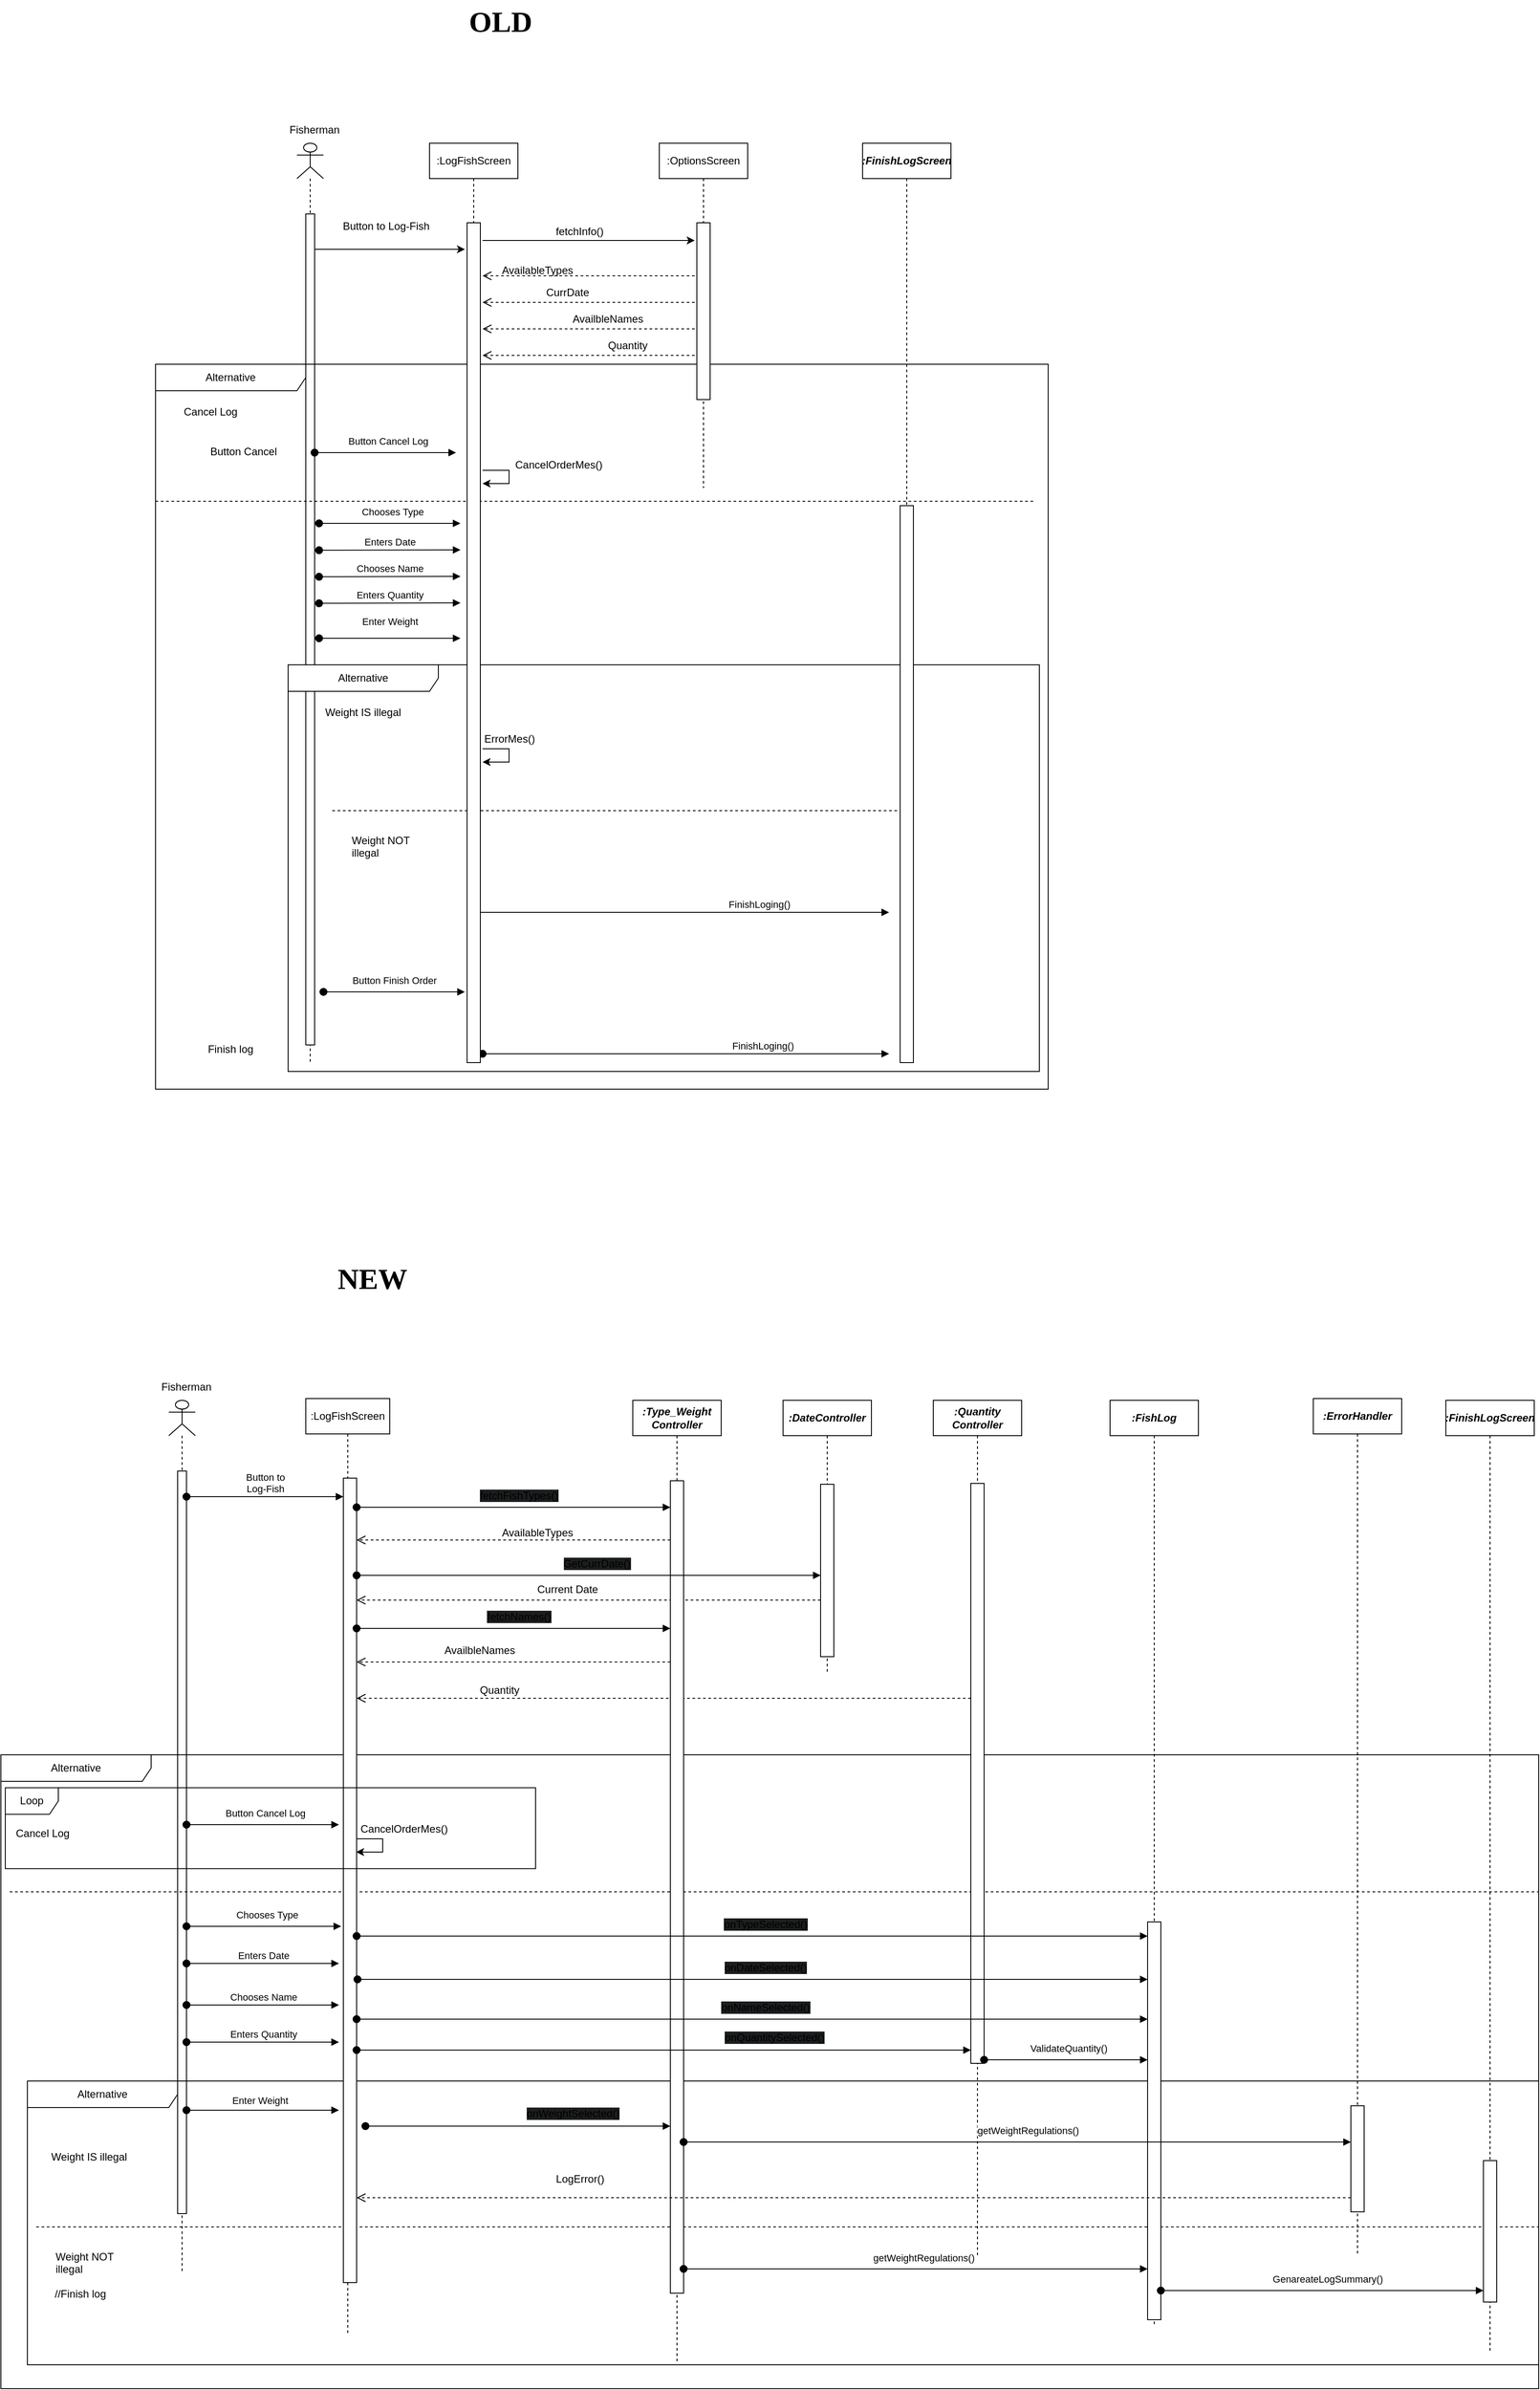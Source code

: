 <mxfile version="26.0.16">
  <diagram name="Page-1" id="4Bkk2IevNBSYOdClPp3w">
    <mxGraphModel dx="1937" dy="1013" grid="1" gridSize="10" guides="1" tooltips="1" connect="1" arrows="1" fold="1" page="1" pageScale="1" pageWidth="850" pageHeight="1100" math="0" shadow="0">
      <root>
        <mxCell id="0" />
        <mxCell id="1" parent="0" />
        <mxCell id="nfJm8B6QRdaJQU-ae0a8-2" value="" style="shape=umlLifeline;perimeter=lifelinePerimeter;whiteSpace=wrap;html=1;container=1;dropTarget=0;collapsible=0;recursiveResize=0;outlineConnect=0;portConstraint=eastwest;newEdgeStyle={&quot;curved&quot;:0,&quot;rounded&quot;:0};participant=umlActor;" parent="1" vertex="1">
          <mxGeometry x="90" y="380" width="30" height="1040" as="geometry" />
        </mxCell>
        <mxCell id="nfJm8B6QRdaJQU-ae0a8-10" value="" style="html=1;points=[[0,0,0,0,5],[0,1,0,0,-5],[1,0,0,0,5],[1,1,0,0,-5]];perimeter=orthogonalPerimeter;outlineConnect=0;targetShapes=umlLifeline;portConstraint=eastwest;newEdgeStyle={&quot;curved&quot;:0,&quot;rounded&quot;:0};" parent="nfJm8B6QRdaJQU-ae0a8-2" vertex="1">
          <mxGeometry x="10" y="80" width="10" height="940" as="geometry" />
        </mxCell>
        <mxCell id="nfJm8B6QRdaJQU-ae0a8-5" value="Fisherman" style="text;html=1;align=center;verticalAlign=middle;whiteSpace=wrap;rounded=0;" parent="1" vertex="1">
          <mxGeometry x="80" y="350" width="60" height="30" as="geometry" />
        </mxCell>
        <mxCell id="nfJm8B6QRdaJQU-ae0a8-11" style="edgeStyle=orthogonalEdgeStyle;rounded=0;orthogonalLoop=1;jettySize=auto;html=1;curved=0;" parent="1" source="nfJm8B6QRdaJQU-ae0a8-10" edge="1">
          <mxGeometry relative="1" as="geometry">
            <mxPoint x="280" y="500" as="targetPoint" />
            <Array as="points">
              <mxPoint x="250" y="500" />
              <mxPoint x="250" y="500" />
            </Array>
          </mxGeometry>
        </mxCell>
        <mxCell id="nfJm8B6QRdaJQU-ae0a8-12" value="Button to Log-Fish" style="text;whiteSpace=wrap;html=1;" parent="1" vertex="1">
          <mxGeometry x="140" y="460" width="110" height="10" as="geometry" />
        </mxCell>
        <mxCell id="nfJm8B6QRdaJQU-ae0a8-13" style="edgeStyle=orthogonalEdgeStyle;rounded=0;orthogonalLoop=1;jettySize=auto;html=1;curved=0;" parent="1" edge="1">
          <mxGeometry relative="1" as="geometry">
            <mxPoint x="300" y="490" as="sourcePoint" />
            <mxPoint x="540" y="490" as="targetPoint" />
            <Array as="points">
              <mxPoint x="430" y="490" />
              <mxPoint x="430" y="490" />
            </Array>
          </mxGeometry>
        </mxCell>
        <mxCell id="nfJm8B6QRdaJQU-ae0a8-14" value="fetchInfo()" style="text;html=1;align=center;verticalAlign=middle;whiteSpace=wrap;rounded=0;" parent="1" vertex="1">
          <mxGeometry x="380" y="465" width="60" height="30" as="geometry" />
        </mxCell>
        <mxCell id="nfJm8B6QRdaJQU-ae0a8-15" value="" style="html=1;verticalAlign=bottom;endArrow=open;dashed=1;endSize=8;curved=0;rounded=0;" parent="1" edge="1">
          <mxGeometry x="0.495" relative="1" as="geometry">
            <mxPoint x="540" y="530" as="sourcePoint" />
            <mxPoint x="300" y="530" as="targetPoint" />
            <mxPoint as="offset" />
          </mxGeometry>
        </mxCell>
        <mxCell id="nfJm8B6QRdaJQU-ae0a8-16" value="AvailableTypes" style="text;whiteSpace=wrap;html=1;" parent="1" vertex="1">
          <mxGeometry x="320" y="510" width="70" height="30" as="geometry" />
        </mxCell>
        <mxCell id="nfJm8B6QRdaJQU-ae0a8-17" value="" style="html=1;verticalAlign=bottom;endArrow=open;dashed=1;endSize=8;curved=0;rounded=0;" parent="1" edge="1">
          <mxGeometry x="0.495" relative="1" as="geometry">
            <mxPoint x="540" y="560" as="sourcePoint" />
            <mxPoint x="300" y="560" as="targetPoint" />
            <mxPoint as="offset" />
          </mxGeometry>
        </mxCell>
        <mxCell id="nfJm8B6QRdaJQU-ae0a8-18" value="" style="html=1;verticalAlign=bottom;endArrow=open;dashed=1;endSize=8;curved=0;rounded=0;" parent="1" edge="1">
          <mxGeometry x="0.495" relative="1" as="geometry">
            <mxPoint x="540" y="590" as="sourcePoint" />
            <mxPoint x="300" y="590" as="targetPoint" />
            <mxPoint as="offset" />
          </mxGeometry>
        </mxCell>
        <mxCell id="nfJm8B6QRdaJQU-ae0a8-19" value="" style="html=1;verticalAlign=bottom;endArrow=open;dashed=1;endSize=8;curved=0;rounded=0;" parent="1" edge="1">
          <mxGeometry x="0.495" relative="1" as="geometry">
            <mxPoint x="540" y="620" as="sourcePoint" />
            <mxPoint x="300" y="620" as="targetPoint" />
            <mxPoint as="offset" />
          </mxGeometry>
        </mxCell>
        <mxCell id="nfJm8B6QRdaJQU-ae0a8-20" value="CurrDate" style="text;whiteSpace=wrap;html=1;" parent="1" vertex="1">
          <mxGeometry x="370" y="535" width="70" height="30" as="geometry" />
        </mxCell>
        <mxCell id="nfJm8B6QRdaJQU-ae0a8-22" value="AvailbleNames" style="text;whiteSpace=wrap;html=1;" parent="1" vertex="1">
          <mxGeometry x="400" y="565" width="80" height="30" as="geometry" />
        </mxCell>
        <mxCell id="nfJm8B6QRdaJQU-ae0a8-23" value="Quantity" style="text;whiteSpace=wrap;html=1;" parent="1" vertex="1">
          <mxGeometry x="440" y="595" width="85" height="25" as="geometry" />
        </mxCell>
        <mxCell id="nfJm8B6QRdaJQU-ae0a8-25" value="Enters Date" style="html=1;verticalAlign=bottom;startArrow=oval;startFill=1;endArrow=block;startSize=8;curved=0;rounded=0;" parent="1" edge="1">
          <mxGeometry width="60" relative="1" as="geometry">
            <mxPoint x="115" y="840.43" as="sourcePoint" />
            <mxPoint x="275" y="840" as="targetPoint" />
          </mxGeometry>
        </mxCell>
        <mxCell id="nfJm8B6QRdaJQU-ae0a8-26" value="Chooses Name" style="html=1;verticalAlign=bottom;startArrow=oval;startFill=1;endArrow=block;startSize=8;curved=0;rounded=0;" parent="1" edge="1">
          <mxGeometry width="60" relative="1" as="geometry">
            <mxPoint x="115" y="870.43" as="sourcePoint" />
            <mxPoint x="275" y="870" as="targetPoint" />
          </mxGeometry>
        </mxCell>
        <mxCell id="nfJm8B6QRdaJQU-ae0a8-27" value="Enters Quantity" style="html=1;verticalAlign=bottom;startArrow=oval;startFill=1;endArrow=block;startSize=8;curved=0;rounded=0;" parent="1" edge="1">
          <mxGeometry width="60" relative="1" as="geometry">
            <mxPoint x="115" y="900.43" as="sourcePoint" />
            <mxPoint x="275" y="900" as="targetPoint" />
          </mxGeometry>
        </mxCell>
        <mxCell id="nfJm8B6QRdaJQU-ae0a8-29" value="Enter Weight" style="html=1;verticalAlign=bottom;startArrow=oval;startFill=1;endArrow=block;startSize=8;curved=0;rounded=0;" parent="1" edge="1">
          <mxGeometry y="10" width="60" relative="1" as="geometry">
            <mxPoint x="115" y="940" as="sourcePoint" />
            <mxPoint x="275" y="940" as="targetPoint" />
            <mxPoint as="offset" />
          </mxGeometry>
        </mxCell>
        <mxCell id="nfJm8B6QRdaJQU-ae0a8-79" value="Alternative" style="shape=umlFrame;whiteSpace=wrap;html=1;pointerEvents=0;recursiveResize=0;container=1;collapsible=0;width=170;" parent="1" vertex="1">
          <mxGeometry x="-70" y="630" width="1010" height="820" as="geometry" />
        </mxCell>
        <mxCell id="nfJm8B6QRdaJQU-ae0a8-80" value="Cancel Log" style="text;html=1;" parent="nfJm8B6QRdaJQU-ae0a8-79" vertex="1">
          <mxGeometry width="100" height="20" relative="1" as="geometry">
            <mxPoint x="30" y="40" as="offset" />
          </mxGeometry>
        </mxCell>
        <mxCell id="nfJm8B6QRdaJQU-ae0a8-82" value="Button Cancel " style="text;whiteSpace=wrap;html=1;" parent="nfJm8B6QRdaJQU-ae0a8-79" vertex="1">
          <mxGeometry x="60" y="85" width="120" height="25" as="geometry" />
        </mxCell>
        <mxCell id="nfJm8B6QRdaJQU-ae0a8-83" value="Finish log" style="text;html=1;align=center;verticalAlign=middle;whiteSpace=wrap;rounded=0;" parent="nfJm8B6QRdaJQU-ae0a8-79" vertex="1">
          <mxGeometry x="50" y="760" width="70" height="30" as="geometry" />
        </mxCell>
        <mxCell id="nfJm8B6QRdaJQU-ae0a8-87" value="CancelOrderMes()" style="text;whiteSpace=wrap;html=1;" parent="nfJm8B6QRdaJQU-ae0a8-79" vertex="1">
          <mxGeometry x="405" y="100" width="90" height="20" as="geometry" />
        </mxCell>
        <mxCell id="nfJm8B6QRdaJQU-ae0a8-104" value="FinishLoging()" style="html=1;verticalAlign=bottom;startArrow=oval;startFill=1;endArrow=block;startSize=8;curved=0;rounded=0;" parent="nfJm8B6QRdaJQU-ae0a8-79" edge="1">
          <mxGeometry x="0.377" width="60" relative="1" as="geometry">
            <mxPoint x="370" y="780" as="sourcePoint" />
            <mxPoint x="830" y="780" as="targetPoint" />
            <mxPoint as="offset" />
          </mxGeometry>
        </mxCell>
        <mxCell id="nfJm8B6QRdaJQU-ae0a8-51" value="Alternative" style="shape=umlFrame;whiteSpace=wrap;html=1;pointerEvents=0;recursiveResize=0;container=1;collapsible=0;width=170;" parent="nfJm8B6QRdaJQU-ae0a8-79" vertex="1">
          <mxGeometry x="150" y="340" width="850" height="460" as="geometry" />
        </mxCell>
        <mxCell id="nfJm8B6QRdaJQU-ae0a8-52" value="Weight IS illegal" style="text;html=1;" parent="nfJm8B6QRdaJQU-ae0a8-51" vertex="1">
          <mxGeometry width="100" height="20" relative="1" as="geometry">
            <mxPoint x="40" y="40" as="offset" />
          </mxGeometry>
        </mxCell>
        <mxCell id="nfJm8B6QRdaJQU-ae0a8-53" value="Weight NOT&lt;br&gt;illegal" style="line;strokeWidth=1;dashed=1;labelPosition=center;verticalLabelPosition=bottom;align=left;verticalAlign=top;spacingLeft=20;spacingTop=15;html=1;whiteSpace=wrap;" parent="nfJm8B6QRdaJQU-ae0a8-51" vertex="1">
          <mxGeometry x="50" y="160" width="640" height="10" as="geometry" />
        </mxCell>
        <mxCell id="nfJm8B6QRdaJQU-ae0a8-75" value="FinishLoging()" style="html=1;verticalAlign=bottom;startArrow=oval;startFill=1;endArrow=block;startSize=8;curved=0;rounded=0;" parent="nfJm8B6QRdaJQU-ae0a8-51" edge="1">
          <mxGeometry x="0.375" width="60" relative="1" as="geometry">
            <mxPoint x="210" y="280" as="sourcePoint" />
            <mxPoint x="680" y="280" as="targetPoint" />
            <mxPoint as="offset" />
          </mxGeometry>
        </mxCell>
        <mxCell id="nfJm8B6QRdaJQU-ae0a8-73" value="ErrorMes()" style="text;whiteSpace=wrap;html=1;" parent="nfJm8B6QRdaJQU-ae0a8-51" vertex="1">
          <mxGeometry x="220" y="70" width="80" height="30" as="geometry" />
        </mxCell>
        <mxCell id="nfJm8B6QRdaJQU-ae0a8-93" style="edgeStyle=orthogonalEdgeStyle;rounded=0;orthogonalLoop=1;jettySize=auto;html=1;curved=0;" parent="nfJm8B6QRdaJQU-ae0a8-51" edge="1">
          <mxGeometry relative="1" as="geometry">
            <mxPoint x="220" y="95" as="sourcePoint" />
            <mxPoint x="220" y="110" as="targetPoint" />
            <Array as="points">
              <mxPoint x="250" y="95" />
              <mxPoint x="250" y="110" />
            </Array>
          </mxGeometry>
        </mxCell>
        <mxCell id="nfJm8B6QRdaJQU-ae0a8-105" value="Button Finish Order" style="html=1;verticalAlign=bottom;startArrow=oval;startFill=1;endArrow=block;startSize=8;curved=0;rounded=0;" parent="nfJm8B6QRdaJQU-ae0a8-51" edge="1">
          <mxGeometry y="5" width="60" relative="1" as="geometry">
            <mxPoint x="40" y="370" as="sourcePoint" />
            <mxPoint x="200" y="370" as="targetPoint" />
            <mxPoint y="1" as="offset" />
          </mxGeometry>
        </mxCell>
        <mxCell id="nfJm8B6QRdaJQU-ae0a8-106" style="edgeStyle=orthogonalEdgeStyle;rounded=0;orthogonalLoop=1;jettySize=auto;html=1;curved=0;" parent="nfJm8B6QRdaJQU-ae0a8-79" edge="1">
          <mxGeometry relative="1" as="geometry">
            <mxPoint x="370" y="120" as="sourcePoint" />
            <mxPoint x="370" y="135" as="targetPoint" />
            <Array as="points">
              <mxPoint x="400" y="120" />
              <mxPoint x="400" y="135" />
            </Array>
          </mxGeometry>
        </mxCell>
        <mxCell id="nfJm8B6QRdaJQU-ae0a8-111" value="Button Cancel Log" style="html=1;verticalAlign=bottom;startArrow=oval;startFill=1;endArrow=block;startSize=8;curved=0;rounded=0;" parent="nfJm8B6QRdaJQU-ae0a8-79" edge="1">
          <mxGeometry x="0.032" y="4" width="60" relative="1" as="geometry">
            <mxPoint x="180" y="100" as="sourcePoint" />
            <mxPoint x="340" y="100" as="targetPoint" />
            <mxPoint as="offset" />
          </mxGeometry>
        </mxCell>
        <mxCell id="nfJm8B6QRdaJQU-ae0a8-81" value="" style="line;strokeWidth=1;dashed=1;labelPosition=center;verticalLabelPosition=bottom;align=left;verticalAlign=top;spacingLeft=20;spacingTop=15;html=1;whiteSpace=wrap;" parent="nfJm8B6QRdaJQU-ae0a8-79" vertex="1">
          <mxGeometry y="150" width="995" height="10" as="geometry" />
        </mxCell>
        <mxCell id="nfJm8B6QRdaJQU-ae0a8-24" value="Chooses Type" style="html=1;verticalAlign=bottom;startArrow=oval;startFill=1;endArrow=block;startSize=8;curved=0;rounded=0;" parent="nfJm8B6QRdaJQU-ae0a8-79" edge="1">
          <mxGeometry x="0.032" y="4" width="60" relative="1" as="geometry">
            <mxPoint x="185" y="180" as="sourcePoint" />
            <mxPoint x="345" y="180" as="targetPoint" />
            <mxPoint as="offset" />
          </mxGeometry>
        </mxCell>
        <mxCell id="nfJm8B6QRdaJQU-ae0a8-94" value="&lt;b&gt;&lt;i&gt;:FinishLogScreen&lt;/i&gt;&lt;/b&gt;" style="shape=umlLifeline;perimeter=lifelinePerimeter;whiteSpace=wrap;html=1;container=1;dropTarget=0;collapsible=0;recursiveResize=0;outlineConnect=0;portConstraint=eastwest;newEdgeStyle={&quot;curved&quot;:0,&quot;rounded&quot;:0};" parent="1" vertex="1">
          <mxGeometry x="730" y="380" width="100" height="1040" as="geometry" />
        </mxCell>
        <mxCell id="nfJm8B6QRdaJQU-ae0a8-95" value="" style="html=1;points=[[0,0,0,0,5],[0,1,0,0,-5],[1,0,0,0,5],[1,1,0,0,-5]];perimeter=orthogonalPerimeter;outlineConnect=0;targetShapes=umlLifeline;portConstraint=eastwest;newEdgeStyle={&quot;curved&quot;:0,&quot;rounded&quot;:0};" parent="nfJm8B6QRdaJQU-ae0a8-94" vertex="1">
          <mxGeometry x="42.5" y="410" width="15" height="630" as="geometry" />
        </mxCell>
        <mxCell id="nfJm8B6QRdaJQU-ae0a8-107" value=":OptionsScreen" style="shape=umlLifeline;perimeter=lifelinePerimeter;whiteSpace=wrap;html=1;container=1;dropTarget=0;collapsible=0;recursiveResize=0;outlineConnect=0;portConstraint=eastwest;newEdgeStyle={&quot;curved&quot;:0,&quot;rounded&quot;:0};" parent="1" vertex="1">
          <mxGeometry x="500" y="380" width="100" height="390" as="geometry" />
        </mxCell>
        <mxCell id="nfJm8B6QRdaJQU-ae0a8-108" value="" style="html=1;points=[[0,0,0,0,5],[0,1,0,0,-5],[1,0,0,0,5],[1,1,0,0,-5]];perimeter=orthogonalPerimeter;outlineConnect=0;targetShapes=umlLifeline;portConstraint=eastwest;newEdgeStyle={&quot;curved&quot;:0,&quot;rounded&quot;:0};" parent="nfJm8B6QRdaJQU-ae0a8-107" vertex="1">
          <mxGeometry x="42.5" y="90" width="15" height="200" as="geometry" />
        </mxCell>
        <mxCell id="nfJm8B6QRdaJQU-ae0a8-109" value=":LogFishScreen" style="shape=umlLifeline;perimeter=lifelinePerimeter;whiteSpace=wrap;html=1;container=1;dropTarget=0;collapsible=0;recursiveResize=0;outlineConnect=0;portConstraint=eastwest;newEdgeStyle={&quot;curved&quot;:0,&quot;rounded&quot;:0};" parent="1" vertex="1">
          <mxGeometry x="240" y="380" width="100" height="1040" as="geometry" />
        </mxCell>
        <mxCell id="nfJm8B6QRdaJQU-ae0a8-110" value="" style="html=1;points=[[0,0,0,0,5],[0,1,0,0,-5],[1,0,0,0,5],[1,1,0,0,-5]];perimeter=orthogonalPerimeter;outlineConnect=0;targetShapes=umlLifeline;portConstraint=eastwest;newEdgeStyle={&quot;curved&quot;:0,&quot;rounded&quot;:0};" parent="nfJm8B6QRdaJQU-ae0a8-109" vertex="1">
          <mxGeometry x="42.5" y="90" width="15" height="950" as="geometry" />
        </mxCell>
        <mxCell id="iU0yQNWbqmfAqWznGhci-2" value="&lt;b&gt;&lt;font style=&quot;font-size: 33px;&quot; face=&quot;Verdana&quot;&gt;OLD&lt;/font&gt;&lt;/b&gt;" style="text;html=1;align=center;verticalAlign=middle;resizable=0;points=[];autosize=1;strokeColor=none;fillColor=none;" vertex="1" parent="1">
          <mxGeometry x="270" y="218" width="100" height="50" as="geometry" />
        </mxCell>
        <mxCell id="iU0yQNWbqmfAqWznGhci-3" value="" style="shape=umlLifeline;perimeter=lifelinePerimeter;whiteSpace=wrap;html=1;container=1;dropTarget=0;collapsible=0;recursiveResize=0;outlineConnect=0;portConstraint=eastwest;newEdgeStyle={&quot;curved&quot;:0,&quot;rounded&quot;:0};participant=umlActor;" vertex="1" parent="1">
          <mxGeometry x="-55" y="1802" width="30" height="988" as="geometry" />
        </mxCell>
        <mxCell id="iU0yQNWbqmfAqWznGhci-4" value="" style="html=1;points=[[0,0,0,0,5],[0,1,0,0,-5],[1,0,0,0,5],[1,1,0,0,-5]];perimeter=orthogonalPerimeter;outlineConnect=0;targetShapes=umlLifeline;portConstraint=eastwest;newEdgeStyle={&quot;curved&quot;:0,&quot;rounded&quot;:0};" vertex="1" parent="iU0yQNWbqmfAqWznGhci-3">
          <mxGeometry x="10" y="80" width="10" height="840" as="geometry" />
        </mxCell>
        <mxCell id="iU0yQNWbqmfAqWznGhci-5" value="Fisherman" style="text;html=1;align=center;verticalAlign=middle;whiteSpace=wrap;rounded=0;" vertex="1" parent="1">
          <mxGeometry x="-65" y="1772" width="60" height="30" as="geometry" />
        </mxCell>
        <mxCell id="iU0yQNWbqmfAqWznGhci-10" value="" style="html=1;verticalAlign=bottom;endArrow=open;dashed=1;endSize=8;curved=0;rounded=0;" edge="1" parent="1" target="iU0yQNWbqmfAqWznGhci-44">
          <mxGeometry x="0.495" relative="1" as="geometry">
            <mxPoint x="512.5" y="1960" as="sourcePoint" />
            <mxPoint x="155" y="1960" as="targetPoint" />
            <mxPoint as="offset" />
          </mxGeometry>
        </mxCell>
        <mxCell id="iU0yQNWbqmfAqWznGhci-11" value="AvailableTypes" style="text;whiteSpace=wrap;html=1;" vertex="1" parent="1">
          <mxGeometry x="320" y="1938" width="70" height="30" as="geometry" />
        </mxCell>
        <mxCell id="iU0yQNWbqmfAqWznGhci-12" value="" style="html=1;verticalAlign=bottom;endArrow=open;dashed=1;endSize=8;curved=0;rounded=0;" edge="1" parent="1" target="iU0yQNWbqmfAqWznGhci-44">
          <mxGeometry x="0.495" relative="1" as="geometry">
            <mxPoint x="682.5" y="2028.0" as="sourcePoint" />
            <mxPoint x="152.5" y="2028.0" as="targetPoint" />
            <mxPoint as="offset" />
          </mxGeometry>
        </mxCell>
        <mxCell id="iU0yQNWbqmfAqWznGhci-13" value="" style="html=1;verticalAlign=bottom;endArrow=open;dashed=1;endSize=8;curved=0;rounded=0;" edge="1" parent="1">
          <mxGeometry x="0.495" relative="1" as="geometry">
            <mxPoint x="512.5" y="2098" as="sourcePoint" />
            <mxPoint x="157.5" y="2098" as="targetPoint" />
            <mxPoint as="offset" />
          </mxGeometry>
        </mxCell>
        <mxCell id="iU0yQNWbqmfAqWznGhci-14" value="" style="html=1;verticalAlign=bottom;endArrow=open;dashed=1;endSize=8;curved=0;rounded=0;" edge="1" parent="1">
          <mxGeometry x="0.495" relative="1" as="geometry">
            <mxPoint x="852.5" y="2139" as="sourcePoint" />
            <mxPoint x="157.5" y="2139" as="targetPoint" />
            <mxPoint as="offset" />
          </mxGeometry>
        </mxCell>
        <mxCell id="iU0yQNWbqmfAqWznGhci-15" value="Current Date" style="text;whiteSpace=wrap;html=1;" vertex="1" parent="1">
          <mxGeometry x="360" y="2002" width="80" height="20" as="geometry" />
        </mxCell>
        <mxCell id="iU0yQNWbqmfAqWznGhci-16" value="AvailbleNames" style="text;whiteSpace=wrap;html=1;" vertex="1" parent="1">
          <mxGeometry x="255" y="2071" width="80" height="30" as="geometry" />
        </mxCell>
        <mxCell id="iU0yQNWbqmfAqWznGhci-17" value="Quantity" style="text;whiteSpace=wrap;html=1;" vertex="1" parent="1">
          <mxGeometry x="295" y="2116" width="85" height="25" as="geometry" />
        </mxCell>
        <mxCell id="iU0yQNWbqmfAqWznGhci-18" value="Enters Date" style="html=1;verticalAlign=bottom;startArrow=oval;startFill=1;endArrow=block;startSize=8;curved=0;rounded=0;" edge="1" parent="1">
          <mxGeometry width="60" relative="1" as="geometry">
            <mxPoint x="-35" y="2439" as="sourcePoint" />
            <mxPoint x="137.5" y="2439" as="targetPoint" />
          </mxGeometry>
        </mxCell>
        <mxCell id="iU0yQNWbqmfAqWznGhci-19" value="Chooses Name" style="html=1;verticalAlign=bottom;startArrow=oval;startFill=1;endArrow=block;startSize=8;curved=0;rounded=0;" edge="1" parent="1">
          <mxGeometry width="60" relative="1" as="geometry">
            <mxPoint x="-35" y="2486" as="sourcePoint" />
            <mxPoint x="137.5" y="2486" as="targetPoint" />
          </mxGeometry>
        </mxCell>
        <mxCell id="iU0yQNWbqmfAqWznGhci-20" value="Enters Quantity" style="html=1;verticalAlign=bottom;startArrow=oval;startFill=1;endArrow=block;startSize=8;curved=0;rounded=0;" edge="1" parent="1">
          <mxGeometry width="60" relative="1" as="geometry">
            <mxPoint x="-35" y="2528" as="sourcePoint" />
            <mxPoint x="137.5" y="2528" as="targetPoint" />
          </mxGeometry>
        </mxCell>
        <mxCell id="iU0yQNWbqmfAqWznGhci-21" value="Enter Weight" style="html=1;verticalAlign=bottom;startArrow=oval;startFill=1;endArrow=block;startSize=8;curved=0;rounded=0;" edge="1" parent="1">
          <mxGeometry x="-0.045" y="2" width="60" relative="1" as="geometry">
            <mxPoint x="-35" y="2605" as="sourcePoint" />
            <mxPoint x="137.5" y="2605" as="targetPoint" />
            <mxPoint as="offset" />
          </mxGeometry>
        </mxCell>
        <mxCell id="iU0yQNWbqmfAqWznGhci-22" value="Alternative" style="shape=umlFrame;whiteSpace=wrap;html=1;pointerEvents=0;recursiveResize=0;container=1;collapsible=0;width=170;" vertex="1" parent="1">
          <mxGeometry x="-245" y="2203" width="1740" height="717" as="geometry" />
        </mxCell>
        <mxCell id="iU0yQNWbqmfAqWznGhci-23" value="Cancel Log" style="text;html=1;" vertex="1" parent="iU0yQNWbqmfAqWznGhci-22">
          <mxGeometry width="100" height="20" relative="1" as="geometry">
            <mxPoint x="15" y="75" as="offset" />
          </mxGeometry>
        </mxCell>
        <mxCell id="iU0yQNWbqmfAqWznGhci-26" value="CancelOrderMes()" style="text;whiteSpace=wrap;html=1;" vertex="1" parent="iU0yQNWbqmfAqWznGhci-22">
          <mxGeometry x="405" y="70" width="90" height="20" as="geometry" />
        </mxCell>
        <mxCell id="iU0yQNWbqmfAqWznGhci-28" value="Alternative" style="shape=umlFrame;whiteSpace=wrap;html=1;pointerEvents=0;recursiveResize=0;container=1;collapsible=0;width=170;" vertex="1" parent="iU0yQNWbqmfAqWznGhci-22">
          <mxGeometry x="30" y="369" width="1710" height="321" as="geometry" />
        </mxCell>
        <mxCell id="iU0yQNWbqmfAqWznGhci-29" value="Weight IS illegal" style="text;html=1;" vertex="1" parent="iU0yQNWbqmfAqWznGhci-28">
          <mxGeometry width="100" height="20" relative="1" as="geometry">
            <mxPoint x="25" y="72" as="offset" />
          </mxGeometry>
        </mxCell>
        <mxCell id="iU0yQNWbqmfAqWznGhci-30" value="Weight NOT&lt;br&gt;illegal" style="line;strokeWidth=1;dashed=1;labelPosition=center;verticalLabelPosition=bottom;align=left;verticalAlign=top;spacingLeft=20;spacingTop=15;html=1;whiteSpace=wrap;" vertex="1" parent="iU0yQNWbqmfAqWznGhci-28">
          <mxGeometry x="10" y="160" width="1700" height="10" as="geometry" />
        </mxCell>
        <mxCell id="iU0yQNWbqmfAqWznGhci-25" value="&lt;br&gt;//Finish log" style="text;html=1;align=center;verticalAlign=middle;whiteSpace=wrap;rounded=0;" vertex="1" parent="iU0yQNWbqmfAqWznGhci-28">
          <mxGeometry x="25" y="218" width="70" height="30" as="geometry" />
        </mxCell>
        <mxCell id="iU0yQNWbqmfAqWznGhci-35" style="edgeStyle=orthogonalEdgeStyle;rounded=0;orthogonalLoop=1;jettySize=auto;html=1;curved=0;" edge="1" parent="iU0yQNWbqmfAqWznGhci-22">
          <mxGeometry relative="1" as="geometry">
            <mxPoint x="402" y="95" as="sourcePoint" />
            <mxPoint x="402" y="110" as="targetPoint" />
            <Array as="points">
              <mxPoint x="432" y="95" />
              <mxPoint x="432" y="110" />
            </Array>
          </mxGeometry>
        </mxCell>
        <mxCell id="iU0yQNWbqmfAqWznGhci-37" value="" style="line;strokeWidth=1;dashed=1;labelPosition=center;verticalLabelPosition=bottom;align=left;verticalAlign=top;spacingLeft=20;spacingTop=15;html=1;whiteSpace=wrap;" vertex="1" parent="iU0yQNWbqmfAqWznGhci-22">
          <mxGeometry x="10" y="150" width="1730" height="10" as="geometry" />
        </mxCell>
        <mxCell id="iU0yQNWbqmfAqWznGhci-39" value="&lt;b&gt;&lt;i&gt;:FinishLogScreen&lt;/i&gt;&lt;/b&gt;" style="shape=umlLifeline;perimeter=lifelinePerimeter;whiteSpace=wrap;html=1;container=1;dropTarget=0;collapsible=0;recursiveResize=0;outlineConnect=0;portConstraint=eastwest;newEdgeStyle={&quot;curved&quot;:0,&quot;rounded&quot;:0};" vertex="1" parent="1">
          <mxGeometry x="1390" y="1802" width="100" height="1078" as="geometry" />
        </mxCell>
        <mxCell id="iU0yQNWbqmfAqWznGhci-40" value="" style="html=1;points=[[0,0,0,0,5],[0,1,0,0,-5],[1,0,0,0,5],[1,1,0,0,-5]];perimeter=orthogonalPerimeter;outlineConnect=0;targetShapes=umlLifeline;portConstraint=eastwest;newEdgeStyle={&quot;curved&quot;:0,&quot;rounded&quot;:0};" vertex="1" parent="iU0yQNWbqmfAqWznGhci-39">
          <mxGeometry x="42.5" y="860" width="15" height="160" as="geometry" />
        </mxCell>
        <mxCell id="iU0yQNWbqmfAqWznGhci-43" value=":LogFishScreen" style="shape=umlLifeline;perimeter=lifelinePerimeter;whiteSpace=wrap;html=1;container=1;dropTarget=0;collapsible=0;recursiveResize=0;outlineConnect=0;portConstraint=eastwest;newEdgeStyle={&quot;curved&quot;:0,&quot;rounded&quot;:0};" vertex="1" parent="1">
          <mxGeometry x="100" y="1800" width="95" height="1060" as="geometry" />
        </mxCell>
        <mxCell id="iU0yQNWbqmfAqWznGhci-44" value="" style="html=1;points=[[0,0,0,0,5],[0,1,0,0,-5],[1,0,0,0,5],[1,1,0,0,-5]];perimeter=orthogonalPerimeter;outlineConnect=0;targetShapes=umlLifeline;portConstraint=eastwest;newEdgeStyle={&quot;curved&quot;:0,&quot;rounded&quot;:0};" vertex="1" parent="iU0yQNWbqmfAqWznGhci-43">
          <mxGeometry x="42.5" y="90" width="15" height="910" as="geometry" />
        </mxCell>
        <mxCell id="iU0yQNWbqmfAqWznGhci-45" value="&lt;b&gt;&lt;font style=&quot;font-size: 33px;&quot; face=&quot;Verdana&quot;&gt;NEW&lt;/font&gt;&lt;/b&gt;" style="text;html=1;align=center;verticalAlign=middle;resizable=0;points=[];autosize=1;strokeColor=none;fillColor=none;" vertex="1" parent="1">
          <mxGeometry x="120" y="1640" width="110" height="50" as="geometry" />
        </mxCell>
        <mxCell id="iU0yQNWbqmfAqWznGhci-38" value="Chooses Type" style="html=1;verticalAlign=bottom;startArrow=oval;startFill=1;endArrow=block;startSize=8;curved=0;rounded=0;" edge="1" parent="1">
          <mxGeometry x="0.032" y="4" width="60" relative="1" as="geometry">
            <mxPoint x="-35" y="2397" as="sourcePoint" />
            <mxPoint x="140" y="2397" as="targetPoint" />
            <mxPoint as="offset" />
          </mxGeometry>
        </mxCell>
        <mxCell id="iU0yQNWbqmfAqWznGhci-36" value="Button Cancel Log" style="html=1;verticalAlign=bottom;startArrow=oval;startFill=1;endArrow=block;startSize=8;curved=0;rounded=0;" edge="1" parent="1">
          <mxGeometry x="0.032" y="4" width="60" relative="1" as="geometry">
            <mxPoint x="-35" y="2282" as="sourcePoint" />
            <mxPoint x="137.5" y="2282" as="targetPoint" />
            <mxPoint as="offset" />
          </mxGeometry>
        </mxCell>
        <mxCell id="iU0yQNWbqmfAqWznGhci-49" value="&lt;b&gt;&lt;i&gt;:Quantity&lt;br&gt;Controller&lt;/i&gt;&lt;/b&gt;" style="shape=umlLifeline;perimeter=lifelinePerimeter;whiteSpace=wrap;html=1;container=1;dropTarget=0;collapsible=0;recursiveResize=0;outlineConnect=0;portConstraint=eastwest;newEdgeStyle={&quot;curved&quot;:0,&quot;rounded&quot;:0};" vertex="1" parent="1">
          <mxGeometry x="810" y="1802" width="100" height="968" as="geometry" />
        </mxCell>
        <mxCell id="iU0yQNWbqmfAqWznGhci-50" value="" style="html=1;points=[[0,0,0,0,5],[0,1,0,0,-5],[1,0,0,0,5],[1,1,0,0,-5]];perimeter=orthogonalPerimeter;outlineConnect=0;targetShapes=umlLifeline;portConstraint=eastwest;newEdgeStyle={&quot;curved&quot;:0,&quot;rounded&quot;:0};" vertex="1" parent="iU0yQNWbqmfAqWznGhci-49">
          <mxGeometry x="42.5" y="94" width="15" height="656" as="geometry" />
        </mxCell>
        <mxCell id="iU0yQNWbqmfAqWznGhci-51" value="&lt;b&gt;&lt;i&gt;:DateController&lt;/i&gt;&lt;/b&gt;" style="shape=umlLifeline;perimeter=lifelinePerimeter;whiteSpace=wrap;html=1;container=1;dropTarget=0;collapsible=0;recursiveResize=0;outlineConnect=0;portConstraint=eastwest;newEdgeStyle={&quot;curved&quot;:0,&quot;rounded&quot;:0};" vertex="1" parent="1">
          <mxGeometry x="640" y="1802" width="100" height="308" as="geometry" />
        </mxCell>
        <mxCell id="iU0yQNWbqmfAqWznGhci-52" value="" style="html=1;points=[[0,0,0,0,5],[0,1,0,0,-5],[1,0,0,0,5],[1,1,0,0,-5]];perimeter=orthogonalPerimeter;outlineConnect=0;targetShapes=umlLifeline;portConstraint=eastwest;newEdgeStyle={&quot;curved&quot;:0,&quot;rounded&quot;:0};" vertex="1" parent="iU0yQNWbqmfAqWznGhci-51">
          <mxGeometry x="42.5" y="95" width="15" height="195" as="geometry" />
        </mxCell>
        <mxCell id="iU0yQNWbqmfAqWznGhci-53" value="&lt;b&gt;&lt;i&gt;:Type_Weight&lt;br&gt;Controller&lt;/i&gt;&lt;/b&gt;" style="shape=umlLifeline;perimeter=lifelinePerimeter;whiteSpace=wrap;html=1;container=1;dropTarget=0;collapsible=0;recursiveResize=0;outlineConnect=0;portConstraint=eastwest;newEdgeStyle={&quot;curved&quot;:0,&quot;rounded&quot;:0};" vertex="1" parent="1">
          <mxGeometry x="470" y="1802" width="100" height="1088" as="geometry" />
        </mxCell>
        <mxCell id="iU0yQNWbqmfAqWznGhci-54" value="" style="html=1;points=[[0,0,0,0,5],[0,1,0,0,-5],[1,0,0,0,5],[1,1,0,0,-5]];perimeter=orthogonalPerimeter;outlineConnect=0;targetShapes=umlLifeline;portConstraint=eastwest;newEdgeStyle={&quot;curved&quot;:0,&quot;rounded&quot;:0};" vertex="1" parent="iU0yQNWbqmfAqWznGhci-53">
          <mxGeometry x="42.5" y="91" width="15" height="919" as="geometry" />
        </mxCell>
        <mxCell id="iU0yQNWbqmfAqWznGhci-55" value="&lt;b&gt;&lt;i&gt;:ErrorHandler&lt;/i&gt;&lt;/b&gt;" style="shape=umlLifeline;perimeter=lifelinePerimeter;whiteSpace=wrap;html=1;container=1;dropTarget=0;collapsible=0;recursiveResize=0;outlineConnect=0;portConstraint=eastwest;newEdgeStyle={&quot;curved&quot;:0,&quot;rounded&quot;:0};" vertex="1" parent="1">
          <mxGeometry x="1240" y="1800" width="100" height="968" as="geometry" />
        </mxCell>
        <mxCell id="iU0yQNWbqmfAqWznGhci-56" value="" style="html=1;points=[[0,0,0,0,5],[0,1,0,0,-5],[1,0,0,0,5],[1,1,0,0,-5]];perimeter=orthogonalPerimeter;outlineConnect=0;targetShapes=umlLifeline;portConstraint=eastwest;newEdgeStyle={&quot;curved&quot;:0,&quot;rounded&quot;:0};" vertex="1" parent="iU0yQNWbqmfAqWznGhci-55">
          <mxGeometry x="42.5" y="800" width="15" height="120" as="geometry" />
        </mxCell>
        <mxCell id="iU0yQNWbqmfAqWznGhci-1" value="Loop" style="shape=umlFrame;whiteSpace=wrap;html=1;pointerEvents=0;" vertex="1" parent="1">
          <mxGeometry x="-240" y="2240.25" width="600" height="91.5" as="geometry" />
        </mxCell>
        <mxCell id="iU0yQNWbqmfAqWznGhci-57" value="&lt;span style=&quot;font-size: 12px; text-wrap-mode: wrap; background-color: rgb(27, 29, 30);&quot;&gt;fetchFishTypes()&lt;/span&gt;" style="html=1;verticalAlign=bottom;startArrow=oval;startFill=1;endArrow=block;startSize=8;curved=0;rounded=0;" edge="1" parent="1">
          <mxGeometry x="0.032" y="4" width="60" relative="1" as="geometry">
            <mxPoint x="157.5" y="1923" as="sourcePoint" />
            <mxPoint x="512.5" y="1923" as="targetPoint" />
            <mxPoint as="offset" />
          </mxGeometry>
        </mxCell>
        <mxCell id="iU0yQNWbqmfAqWznGhci-58" value="&lt;span style=&quot;font-size: 12px; text-wrap-mode: wrap; background-color: rgb(27, 29, 30);&quot;&gt;GetCurrDate()&lt;/span&gt;" style="html=1;verticalAlign=bottom;startArrow=oval;startFill=1;endArrow=block;startSize=8;curved=0;rounded=0;" edge="1" parent="1" source="iU0yQNWbqmfAqWznGhci-44">
          <mxGeometry x="0.032" y="4" width="60" relative="1" as="geometry">
            <mxPoint x="170" y="2000" as="sourcePoint" />
            <mxPoint x="682.5" y="2000.0" as="targetPoint" />
            <mxPoint as="offset" />
          </mxGeometry>
        </mxCell>
        <mxCell id="iU0yQNWbqmfAqWznGhci-59" value="&lt;span style=&quot;font-size: 12px; text-wrap-mode: wrap; background-color: rgb(27, 29, 30);&quot;&gt;fetchNames()&lt;/span&gt;" style="html=1;verticalAlign=bottom;startArrow=oval;startFill=1;endArrow=block;startSize=8;curved=0;rounded=0;" edge="1" parent="1">
          <mxGeometry x="0.032" y="4" width="60" relative="1" as="geometry">
            <mxPoint x="157.5" y="2060" as="sourcePoint" />
            <mxPoint x="512.5" y="2060" as="targetPoint" />
            <mxPoint as="offset" />
          </mxGeometry>
        </mxCell>
        <mxCell id="iU0yQNWbqmfAqWznGhci-61" value="Button to&lt;br&gt;Log-Fish" style="html=1;verticalAlign=bottom;startArrow=oval;startFill=1;endArrow=block;startSize=8;curved=0;rounded=0;" edge="1" parent="1">
          <mxGeometry width="60" relative="1" as="geometry">
            <mxPoint x="-35" y="1911" as="sourcePoint" />
            <mxPoint x="142.5" y="1911" as="targetPoint" />
          </mxGeometry>
        </mxCell>
        <mxCell id="iU0yQNWbqmfAqWznGhci-62" value="&lt;b&gt;&lt;i&gt;:FishLog&lt;/i&gt;&lt;/b&gt;" style="shape=umlLifeline;perimeter=lifelinePerimeter;whiteSpace=wrap;html=1;container=1;dropTarget=0;collapsible=0;recursiveResize=0;outlineConnect=0;portConstraint=eastwest;newEdgeStyle={&quot;curved&quot;:0,&quot;rounded&quot;:0};" vertex="1" parent="1">
          <mxGeometry x="1010" y="1802" width="100" height="1048" as="geometry" />
        </mxCell>
        <mxCell id="iU0yQNWbqmfAqWznGhci-63" value="" style="html=1;points=[[0,0,0,0,5],[0,1,0,0,-5],[1,0,0,0,5],[1,1,0,0,-5]];perimeter=orthogonalPerimeter;outlineConnect=0;targetShapes=umlLifeline;portConstraint=eastwest;newEdgeStyle={&quot;curved&quot;:0,&quot;rounded&quot;:0};" vertex="1" parent="iU0yQNWbqmfAqWznGhci-62">
          <mxGeometry x="42.5" y="590" width="15" height="450" as="geometry" />
        </mxCell>
        <mxCell id="iU0yQNWbqmfAqWznGhci-64" value="&lt;span style=&quot;font-size: 12px; text-wrap-mode: wrap; background-color: rgb(27, 29, 30);&quot;&gt;onTypeSelected()&lt;/span&gt;" style="html=1;verticalAlign=bottom;startArrow=oval;startFill=1;endArrow=block;startSize=8;curved=0;rounded=0;" edge="1" parent="1" target="iU0yQNWbqmfAqWznGhci-63">
          <mxGeometry x="0.032" y="4" width="60" relative="1" as="geometry">
            <mxPoint x="157.5" y="2408.0" as="sourcePoint" />
            <mxPoint x="512.5" y="2408.0" as="targetPoint" />
            <mxPoint as="offset" />
          </mxGeometry>
        </mxCell>
        <mxCell id="iU0yQNWbqmfAqWznGhci-65" value="&lt;span style=&quot;font-size: 12px; text-wrap-mode: wrap; background-color: rgb(27, 29, 30);&quot;&gt;onDateSelected()&lt;/span&gt;" style="html=1;verticalAlign=bottom;startArrow=oval;startFill=1;endArrow=block;startSize=8;curved=0;rounded=0;" edge="1" parent="1" target="iU0yQNWbqmfAqWznGhci-63">
          <mxGeometry x="0.032" y="4" width="60" relative="1" as="geometry">
            <mxPoint x="158.5" y="2457.0" as="sourcePoint" />
            <mxPoint x="683.5" y="2457.0" as="targetPoint" />
            <mxPoint as="offset" />
          </mxGeometry>
        </mxCell>
        <mxCell id="iU0yQNWbqmfAqWznGhci-66" value="&lt;span style=&quot;font-size: 12px; text-wrap-mode: wrap; background-color: rgb(27, 29, 30);&quot;&gt;onNameSelected()&lt;/span&gt;" style="html=1;verticalAlign=bottom;startArrow=oval;startFill=1;endArrow=block;startSize=8;curved=0;rounded=0;" edge="1" parent="1">
          <mxGeometry x="0.032" y="4" width="60" relative="1" as="geometry">
            <mxPoint x="157.5" y="2502.0" as="sourcePoint" />
            <mxPoint x="1052.5" y="2502.0" as="targetPoint" />
            <mxPoint as="offset" />
          </mxGeometry>
        </mxCell>
        <mxCell id="iU0yQNWbqmfAqWznGhci-67" value="&lt;span style=&quot;font-size: 12px; text-wrap-mode: wrap; background-color: rgb(27, 29, 30);&quot;&gt;onQuantitySelected()&lt;/span&gt;" style="html=1;verticalAlign=bottom;startArrow=oval;startFill=1;endArrow=block;startSize=8;curved=0;rounded=0;" edge="1" parent="1">
          <mxGeometry x="0.36" y="5" width="60" relative="1" as="geometry">
            <mxPoint x="157.5" y="2537.0" as="sourcePoint" />
            <mxPoint x="852.5" y="2537.0" as="targetPoint" />
            <mxPoint as="offset" />
          </mxGeometry>
        </mxCell>
        <mxCell id="iU0yQNWbqmfAqWznGhci-68" value="ValidateQuantity()" style="html=1;verticalAlign=bottom;startArrow=oval;startFill=1;endArrow=block;startSize=8;curved=0;rounded=0;" edge="1" parent="1">
          <mxGeometry x="0.032" y="4" width="60" relative="1" as="geometry">
            <mxPoint x="867.5" y="2548" as="sourcePoint" />
            <mxPoint x="1052.5" y="2548" as="targetPoint" />
            <mxPoint as="offset" />
          </mxGeometry>
        </mxCell>
        <mxCell id="iU0yQNWbqmfAqWznGhci-69" value="&lt;span style=&quot;font-size: 12px; text-wrap-mode: wrap; background-color: rgb(27, 29, 30);&quot;&gt;onWeightSelected()&lt;/span&gt;" style="html=1;verticalAlign=bottom;startArrow=oval;startFill=1;endArrow=block;startSize=8;curved=0;rounded=0;" edge="1" parent="1">
          <mxGeometry x="0.36" y="5" width="60" relative="1" as="geometry">
            <mxPoint x="167.5" y="2623.0" as="sourcePoint" />
            <mxPoint x="512.5" y="2623.0" as="targetPoint" />
            <mxPoint as="offset" />
          </mxGeometry>
        </mxCell>
        <mxCell id="iU0yQNWbqmfAqWznGhci-70" value="getWeightRegulations()" style="html=1;verticalAlign=bottom;startArrow=oval;startFill=1;endArrow=block;startSize=8;curved=0;rounded=0;" edge="1" parent="1" target="iU0yQNWbqmfAqWznGhci-56">
          <mxGeometry x="0.032" y="4" width="60" relative="1" as="geometry">
            <mxPoint x="527.5" y="2641" as="sourcePoint" />
            <mxPoint x="1052.5" y="2641" as="targetPoint" />
            <mxPoint as="offset" />
          </mxGeometry>
        </mxCell>
        <mxCell id="iU0yQNWbqmfAqWznGhci-71" value="" style="html=1;verticalAlign=bottom;endArrow=open;dashed=1;endSize=8;curved=0;rounded=0;" edge="1" parent="1">
          <mxGeometry x="0.495" relative="1" as="geometry">
            <mxPoint x="1282.5" y="2704.0" as="sourcePoint" />
            <mxPoint x="157.5" y="2704.0" as="targetPoint" />
            <mxPoint as="offset" />
          </mxGeometry>
        </mxCell>
        <mxCell id="iU0yQNWbqmfAqWznGhci-72" value="LogError()" style="text;html=1;align=center;verticalAlign=middle;resizable=0;points=[];autosize=1;strokeColor=none;fillColor=none;" vertex="1" parent="1">
          <mxGeometry x="370" y="2668" width="80" height="30" as="geometry" />
        </mxCell>
        <mxCell id="iU0yQNWbqmfAqWznGhci-73" value="getWeightRegulations()" style="html=1;verticalAlign=bottom;startArrow=oval;startFill=1;endArrow=block;startSize=8;curved=0;rounded=0;" edge="1" parent="1">
          <mxGeometry x="0.032" y="4" width="60" relative="1" as="geometry">
            <mxPoint x="527.5" y="2784.5" as="sourcePoint" />
            <mxPoint x="1052.5" y="2784.5" as="targetPoint" />
            <mxPoint as="offset" />
          </mxGeometry>
        </mxCell>
        <mxCell id="iU0yQNWbqmfAqWznGhci-74" value="GenareateLogSummary()" style="html=1;verticalAlign=bottom;startArrow=oval;startFill=1;endArrow=block;startSize=8;curved=0;rounded=0;" edge="1" parent="1">
          <mxGeometry x="0.032" y="4" width="60" relative="1" as="geometry">
            <mxPoint x="1067.5" y="2809" as="sourcePoint" />
            <mxPoint x="1432.5" y="2809" as="targetPoint" />
            <mxPoint as="offset" />
          </mxGeometry>
        </mxCell>
      </root>
    </mxGraphModel>
  </diagram>
</mxfile>
